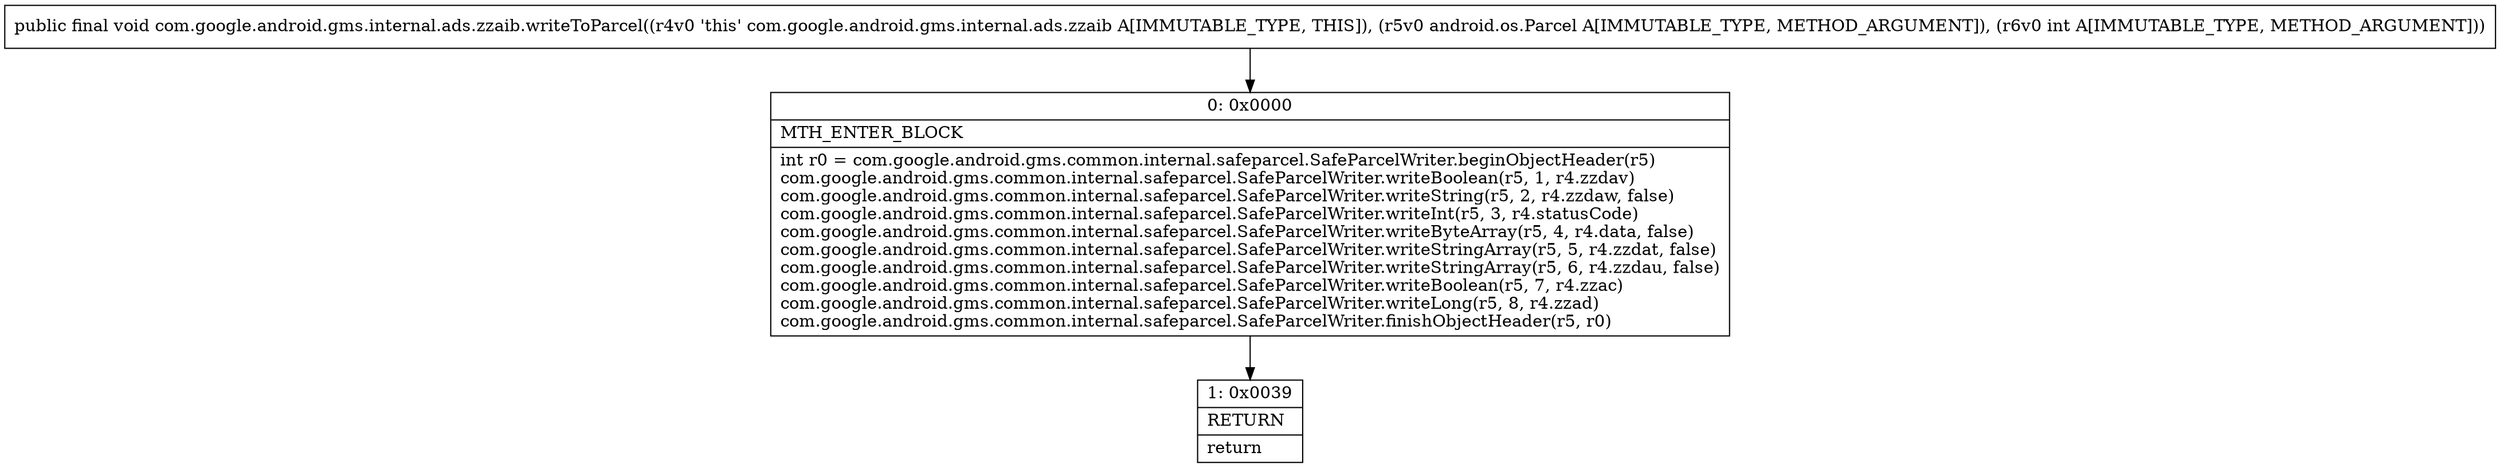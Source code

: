 digraph "CFG forcom.google.android.gms.internal.ads.zzaib.writeToParcel(Landroid\/os\/Parcel;I)V" {
Node_0 [shape=record,label="{0\:\ 0x0000|MTH_ENTER_BLOCK\l|int r0 = com.google.android.gms.common.internal.safeparcel.SafeParcelWriter.beginObjectHeader(r5)\lcom.google.android.gms.common.internal.safeparcel.SafeParcelWriter.writeBoolean(r5, 1, r4.zzdav)\lcom.google.android.gms.common.internal.safeparcel.SafeParcelWriter.writeString(r5, 2, r4.zzdaw, false)\lcom.google.android.gms.common.internal.safeparcel.SafeParcelWriter.writeInt(r5, 3, r4.statusCode)\lcom.google.android.gms.common.internal.safeparcel.SafeParcelWriter.writeByteArray(r5, 4, r4.data, false)\lcom.google.android.gms.common.internal.safeparcel.SafeParcelWriter.writeStringArray(r5, 5, r4.zzdat, false)\lcom.google.android.gms.common.internal.safeparcel.SafeParcelWriter.writeStringArray(r5, 6, r4.zzdau, false)\lcom.google.android.gms.common.internal.safeparcel.SafeParcelWriter.writeBoolean(r5, 7, r4.zzac)\lcom.google.android.gms.common.internal.safeparcel.SafeParcelWriter.writeLong(r5, 8, r4.zzad)\lcom.google.android.gms.common.internal.safeparcel.SafeParcelWriter.finishObjectHeader(r5, r0)\l}"];
Node_1 [shape=record,label="{1\:\ 0x0039|RETURN\l|return\l}"];
MethodNode[shape=record,label="{public final void com.google.android.gms.internal.ads.zzaib.writeToParcel((r4v0 'this' com.google.android.gms.internal.ads.zzaib A[IMMUTABLE_TYPE, THIS]), (r5v0 android.os.Parcel A[IMMUTABLE_TYPE, METHOD_ARGUMENT]), (r6v0 int A[IMMUTABLE_TYPE, METHOD_ARGUMENT])) }"];
MethodNode -> Node_0;
Node_0 -> Node_1;
}

